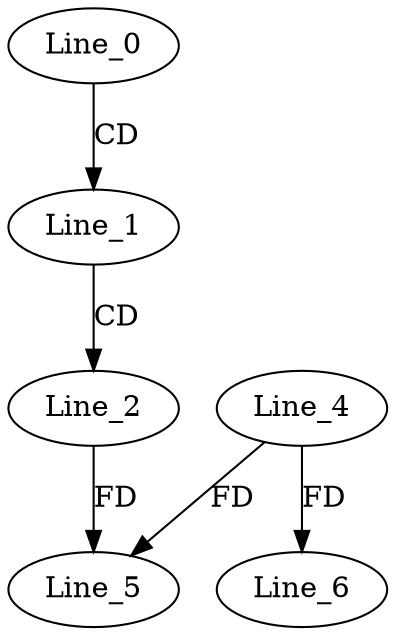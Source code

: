 digraph G {
  Line_0;
  Line_1;
  Line_2;
  Line_5;
  Line_4;
  Line_6;
  Line_0 -> Line_1 [ label="CD" ];
  Line_1 -> Line_2 [ label="CD" ];
  Line_2 -> Line_5 [ label="FD" ];
  Line_4 -> Line_5 [ label="FD" ];
  Line_4 -> Line_6 [ label="FD" ];
}
